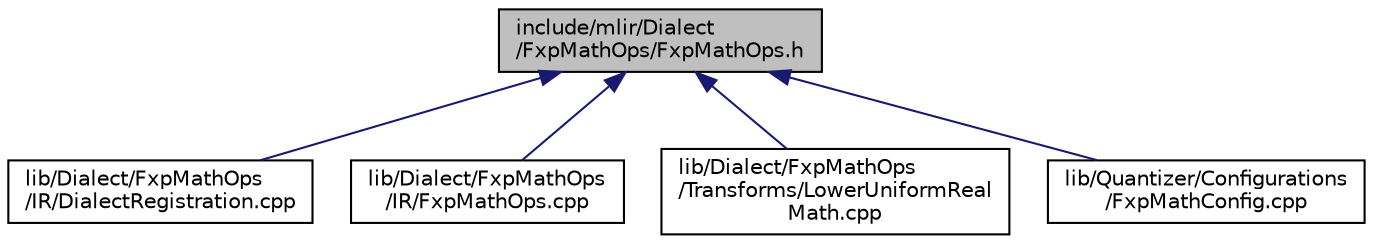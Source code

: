 digraph "include/mlir/Dialect/FxpMathOps/FxpMathOps.h"
{
  bgcolor="transparent";
  edge [fontname="Helvetica",fontsize="10",labelfontname="Helvetica",labelfontsize="10"];
  node [fontname="Helvetica",fontsize="10",shape=record];
  Node49 [label="include/mlir/Dialect\l/FxpMathOps/FxpMathOps.h",height=0.2,width=0.4,color="black", fillcolor="grey75", style="filled", fontcolor="black"];
  Node49 -> Node50 [dir="back",color="midnightblue",fontsize="10",style="solid",fontname="Helvetica"];
  Node50 [label="lib/Dialect/FxpMathOps\l/IR/DialectRegistration.cpp",height=0.2,width=0.4,color="black",URL="$FxpMathOps_2IR_2DialectRegistration_8cpp.html"];
  Node49 -> Node51 [dir="back",color="midnightblue",fontsize="10",style="solid",fontname="Helvetica"];
  Node51 [label="lib/Dialect/FxpMathOps\l/IR/FxpMathOps.cpp",height=0.2,width=0.4,color="black",URL="$FxpMathOps_8cpp.html"];
  Node49 -> Node52 [dir="back",color="midnightblue",fontsize="10",style="solid",fontname="Helvetica"];
  Node52 [label="lib/Dialect/FxpMathOps\l/Transforms/LowerUniformReal\lMath.cpp",height=0.2,width=0.4,color="black",URL="$LowerUniformRealMath_8cpp.html"];
  Node49 -> Node53 [dir="back",color="midnightblue",fontsize="10",style="solid",fontname="Helvetica"];
  Node53 [label="lib/Quantizer/Configurations\l/FxpMathConfig.cpp",height=0.2,width=0.4,color="black",URL="$FxpMathConfig_8cpp.html"];
}
